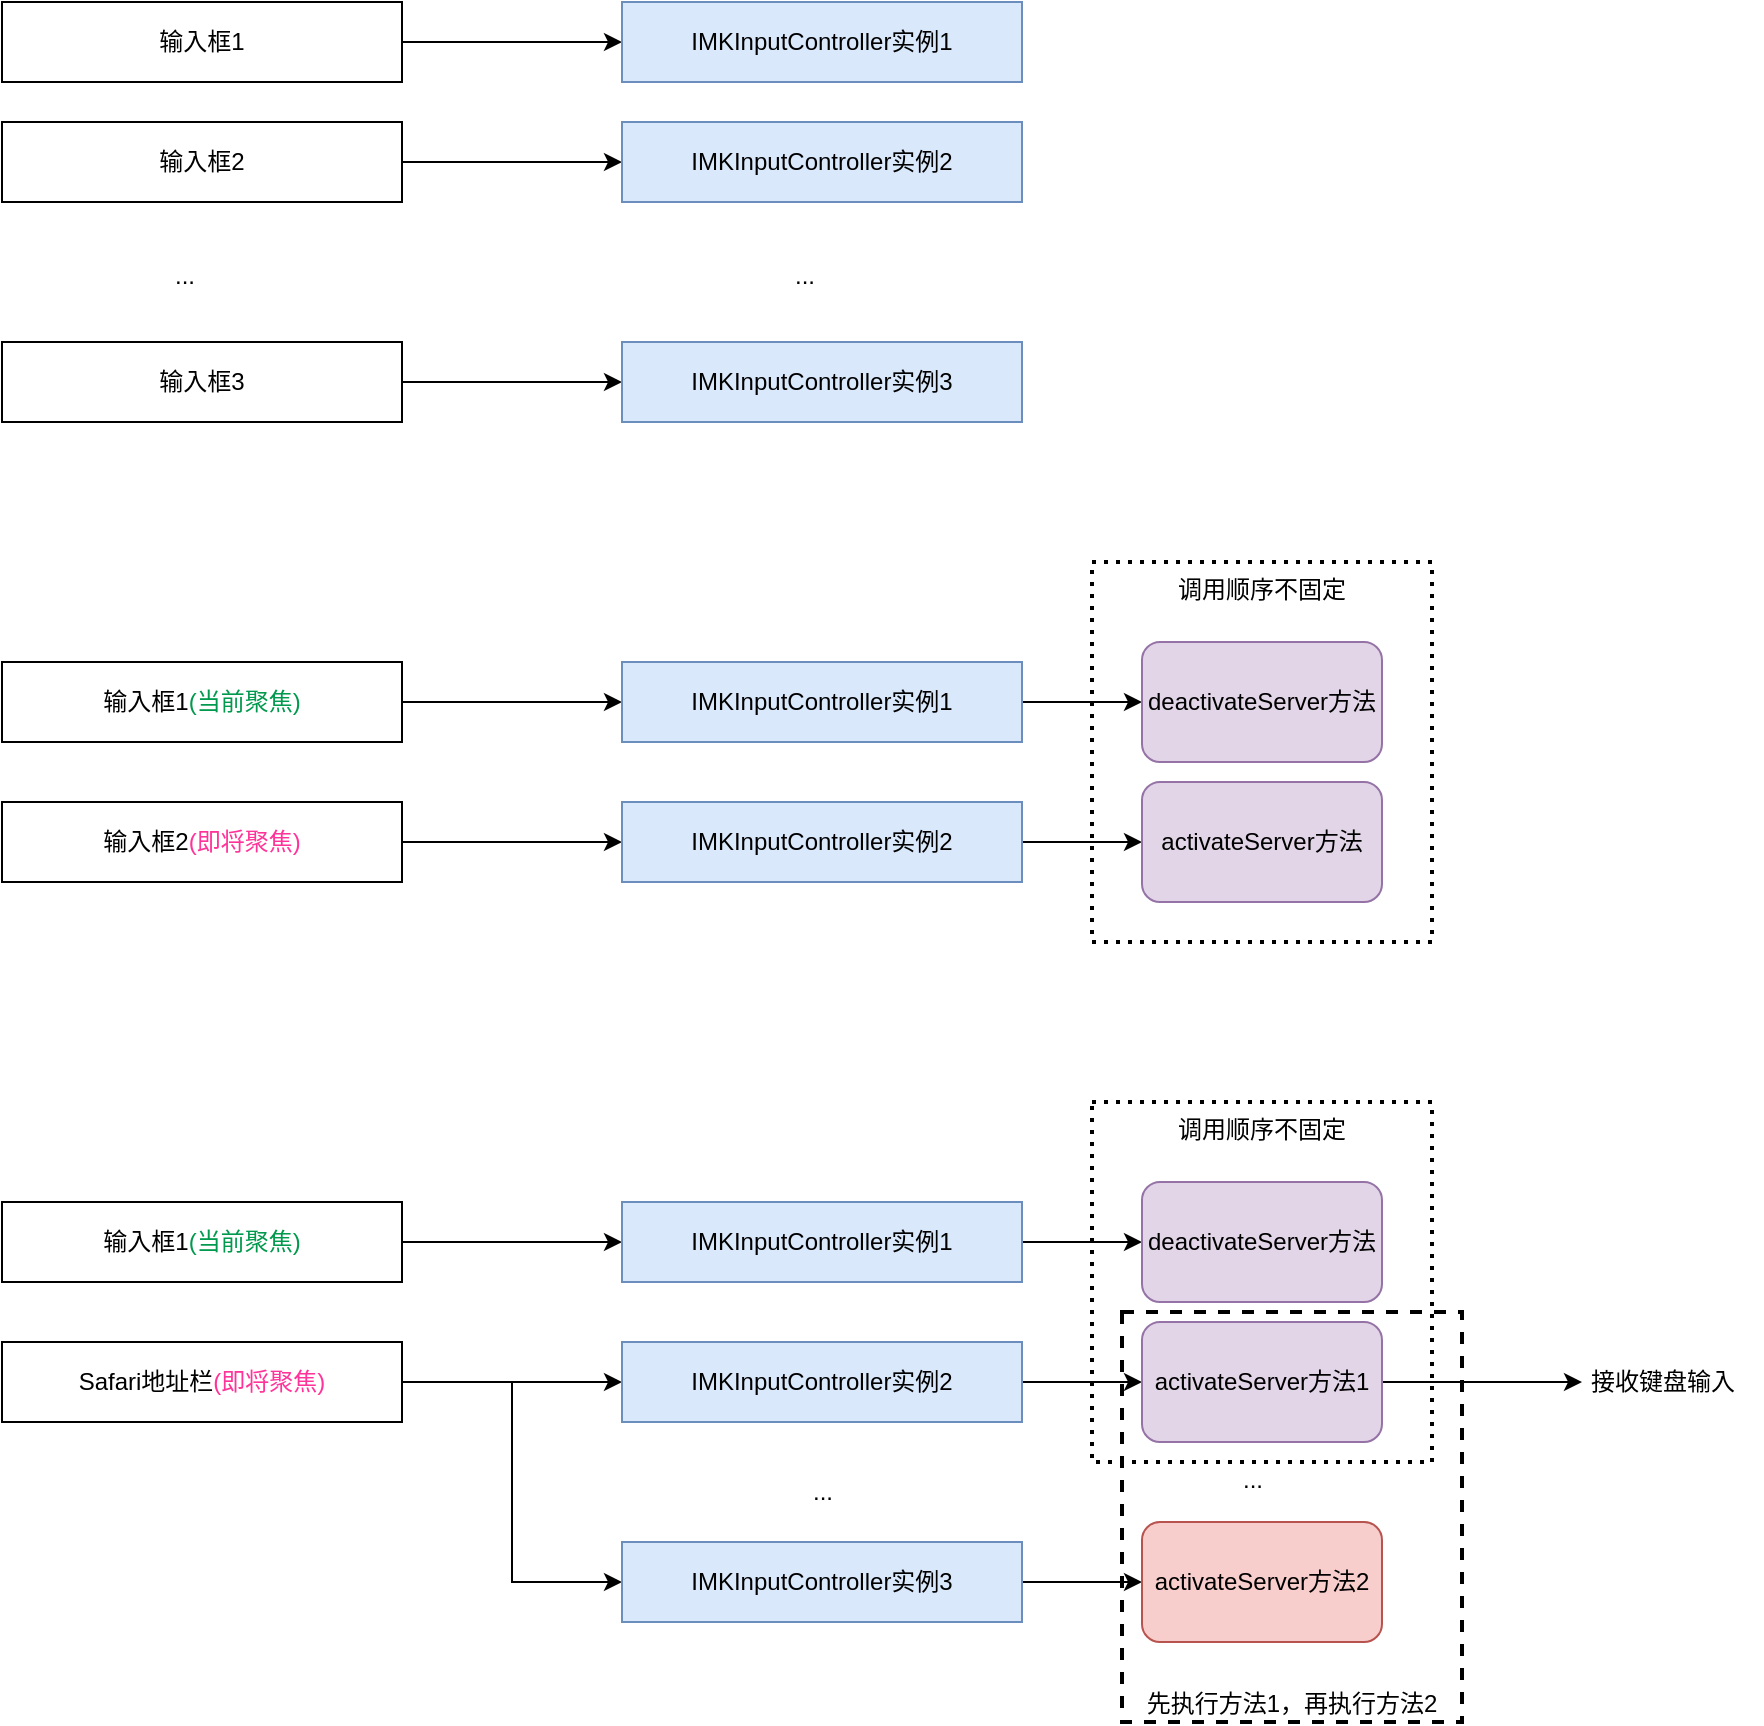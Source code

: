 <mxfile version="21.0.10" type="github">
  <diagram name="第 1 页" id="fQCR07YGNDjq7KdJFbwK">
    <mxGraphModel dx="2074" dy="1085" grid="1" gridSize="10" guides="1" tooltips="1" connect="1" arrows="1" fold="1" page="1" pageScale="1" pageWidth="2339" pageHeight="3300" math="0" shadow="0">
      <root>
        <mxCell id="0" />
        <mxCell id="1" parent="0" />
        <mxCell id="tjW-KprRPgz_tqJ3C2mB-52" value="先执行方法1，再执行方法2" style="rounded=0;whiteSpace=wrap;html=1;verticalAlign=bottom;dashed=1;fillColor=none;strokeWidth=2;" vertex="1" parent="1">
          <mxGeometry x="1040" y="805" width="170" height="205" as="geometry" />
        </mxCell>
        <mxCell id="tjW-KprRPgz_tqJ3C2mB-32" value="调用顺序不固定" style="rounded=0;whiteSpace=wrap;html=1;verticalAlign=top;dashed=1;dashPattern=1 2;strokeWidth=2;" vertex="1" parent="1">
          <mxGeometry x="1025" y="430" width="170" height="190" as="geometry" />
        </mxCell>
        <mxCell id="tjW-KprRPgz_tqJ3C2mB-14" style="edgeStyle=orthogonalEdgeStyle;rounded=0;orthogonalLoop=1;jettySize=auto;html=1;exitX=1;exitY=0.5;exitDx=0;exitDy=0;entryX=0;entryY=0.5;entryDx=0;entryDy=0;" edge="1" parent="1" source="tjW-KprRPgz_tqJ3C2mB-1" target="tjW-KprRPgz_tqJ3C2mB-10">
          <mxGeometry relative="1" as="geometry" />
        </mxCell>
        <mxCell id="tjW-KprRPgz_tqJ3C2mB-1" value="输入框1" style="rounded=0;whiteSpace=wrap;html=1;" vertex="1" parent="1">
          <mxGeometry x="480" y="150" width="200" height="40" as="geometry" />
        </mxCell>
        <mxCell id="tjW-KprRPgz_tqJ3C2mB-16" style="edgeStyle=orthogonalEdgeStyle;rounded=0;orthogonalLoop=1;jettySize=auto;html=1;exitX=1;exitY=0.5;exitDx=0;exitDy=0;" edge="1" parent="1" source="tjW-KprRPgz_tqJ3C2mB-6" target="tjW-KprRPgz_tqJ3C2mB-11">
          <mxGeometry relative="1" as="geometry" />
        </mxCell>
        <mxCell id="tjW-KprRPgz_tqJ3C2mB-6" value="输入框3" style="rounded=0;whiteSpace=wrap;html=1;" vertex="1" parent="1">
          <mxGeometry x="480" y="320" width="200" height="40" as="geometry" />
        </mxCell>
        <mxCell id="tjW-KprRPgz_tqJ3C2mB-15" style="edgeStyle=orthogonalEdgeStyle;rounded=0;orthogonalLoop=1;jettySize=auto;html=1;exitX=1;exitY=0.5;exitDx=0;exitDy=0;" edge="1" parent="1" source="tjW-KprRPgz_tqJ3C2mB-8" target="tjW-KprRPgz_tqJ3C2mB-12">
          <mxGeometry relative="1" as="geometry" />
        </mxCell>
        <mxCell id="tjW-KprRPgz_tqJ3C2mB-8" value="输入框2" style="rounded=0;whiteSpace=wrap;html=1;" vertex="1" parent="1">
          <mxGeometry x="480" y="210" width="200" height="40" as="geometry" />
        </mxCell>
        <mxCell id="tjW-KprRPgz_tqJ3C2mB-9" value="..." style="text;html=1;align=center;verticalAlign=middle;resizable=0;points=[];autosize=1;strokeColor=none;fillColor=none;" vertex="1" parent="1">
          <mxGeometry x="556" y="272" width="30" height="30" as="geometry" />
        </mxCell>
        <mxCell id="tjW-KprRPgz_tqJ3C2mB-10" value="IMKInputController实例1" style="rounded=0;whiteSpace=wrap;html=1;fillColor=#dae8fc;strokeColor=#6c8ebf;" vertex="1" parent="1">
          <mxGeometry x="790" y="150" width="200" height="40" as="geometry" />
        </mxCell>
        <mxCell id="tjW-KprRPgz_tqJ3C2mB-11" value="IMKInputController实例3" style="rounded=0;whiteSpace=wrap;html=1;fillColor=#dae8fc;strokeColor=#6c8ebf;" vertex="1" parent="1">
          <mxGeometry x="790" y="320" width="200" height="40" as="geometry" />
        </mxCell>
        <mxCell id="tjW-KprRPgz_tqJ3C2mB-12" value="IMKInputController实例2" style="rounded=0;whiteSpace=wrap;html=1;fillColor=#dae8fc;strokeColor=#6c8ebf;" vertex="1" parent="1">
          <mxGeometry x="790" y="210" width="200" height="40" as="geometry" />
        </mxCell>
        <mxCell id="tjW-KprRPgz_tqJ3C2mB-13" value="..." style="text;html=1;align=center;verticalAlign=middle;resizable=0;points=[];autosize=1;strokeColor=none;fillColor=none;" vertex="1" parent="1">
          <mxGeometry x="866" y="272" width="30" height="30" as="geometry" />
        </mxCell>
        <mxCell id="tjW-KprRPgz_tqJ3C2mB-17" style="edgeStyle=orthogonalEdgeStyle;rounded=0;orthogonalLoop=1;jettySize=auto;html=1;exitX=1;exitY=0.5;exitDx=0;exitDy=0;entryX=0;entryY=0.5;entryDx=0;entryDy=0;" edge="1" parent="1" source="tjW-KprRPgz_tqJ3C2mB-18" target="tjW-KprRPgz_tqJ3C2mB-24">
          <mxGeometry relative="1" as="geometry" />
        </mxCell>
        <mxCell id="tjW-KprRPgz_tqJ3C2mB-18" value="输入框1&lt;font color=&quot;#00994d&quot;&gt;(当前聚焦)&lt;/font&gt;" style="rounded=0;whiteSpace=wrap;html=1;" vertex="1" parent="1">
          <mxGeometry x="480" y="480" width="200" height="40" as="geometry" />
        </mxCell>
        <mxCell id="tjW-KprRPgz_tqJ3C2mB-21" style="edgeStyle=orthogonalEdgeStyle;rounded=0;orthogonalLoop=1;jettySize=auto;html=1;exitX=1;exitY=0.5;exitDx=0;exitDy=0;" edge="1" parent="1" source="tjW-KprRPgz_tqJ3C2mB-22" target="tjW-KprRPgz_tqJ3C2mB-26">
          <mxGeometry relative="1" as="geometry" />
        </mxCell>
        <mxCell id="tjW-KprRPgz_tqJ3C2mB-22" value="输入框2&lt;font color=&quot;#ff3399&quot;&gt;(即将聚焦)&lt;/font&gt;" style="rounded=0;whiteSpace=wrap;html=1;" vertex="1" parent="1">
          <mxGeometry x="480" y="550" width="200" height="40" as="geometry" />
        </mxCell>
        <mxCell id="tjW-KprRPgz_tqJ3C2mB-29" style="edgeStyle=orthogonalEdgeStyle;rounded=0;orthogonalLoop=1;jettySize=auto;html=1;exitX=1;exitY=0.5;exitDx=0;exitDy=0;" edge="1" parent="1" source="tjW-KprRPgz_tqJ3C2mB-24" target="tjW-KprRPgz_tqJ3C2mB-28">
          <mxGeometry relative="1" as="geometry" />
        </mxCell>
        <mxCell id="tjW-KprRPgz_tqJ3C2mB-24" value="IMKInputController实例1" style="rounded=0;whiteSpace=wrap;html=1;fillColor=#dae8fc;strokeColor=#6c8ebf;" vertex="1" parent="1">
          <mxGeometry x="790" y="480" width="200" height="40" as="geometry" />
        </mxCell>
        <mxCell id="tjW-KprRPgz_tqJ3C2mB-31" style="edgeStyle=orthogonalEdgeStyle;rounded=0;orthogonalLoop=1;jettySize=auto;html=1;exitX=1;exitY=0.5;exitDx=0;exitDy=0;" edge="1" parent="1" source="tjW-KprRPgz_tqJ3C2mB-26" target="tjW-KprRPgz_tqJ3C2mB-30">
          <mxGeometry relative="1" as="geometry" />
        </mxCell>
        <mxCell id="tjW-KprRPgz_tqJ3C2mB-26" value="IMKInputController实例2" style="rounded=0;whiteSpace=wrap;html=1;fillColor=#dae8fc;strokeColor=#6c8ebf;" vertex="1" parent="1">
          <mxGeometry x="790" y="550" width="200" height="40" as="geometry" />
        </mxCell>
        <mxCell id="tjW-KprRPgz_tqJ3C2mB-28" value="deactivateServer方法" style="rounded=1;whiteSpace=wrap;html=1;fillColor=#e1d5e7;strokeColor=#9673a6;" vertex="1" parent="1">
          <mxGeometry x="1050" y="470" width="120" height="60" as="geometry" />
        </mxCell>
        <mxCell id="tjW-KprRPgz_tqJ3C2mB-30" value="activateServer方法" style="rounded=1;whiteSpace=wrap;html=1;fillColor=#e1d5e7;strokeColor=#9673a6;" vertex="1" parent="1">
          <mxGeometry x="1050" y="540" width="120" height="60" as="geometry" />
        </mxCell>
        <mxCell id="tjW-KprRPgz_tqJ3C2mB-33" value="调用顺序不固定" style="rounded=0;whiteSpace=wrap;html=1;verticalAlign=top;dashed=1;dashPattern=1 2;fillColor=none;strokeWidth=2;" vertex="1" parent="1">
          <mxGeometry x="1025" y="700" width="170" height="180" as="geometry" />
        </mxCell>
        <mxCell id="tjW-KprRPgz_tqJ3C2mB-34" style="edgeStyle=orthogonalEdgeStyle;rounded=0;orthogonalLoop=1;jettySize=auto;html=1;exitX=1;exitY=0.5;exitDx=0;exitDy=0;entryX=0;entryY=0.5;entryDx=0;entryDy=0;" edge="1" parent="1" source="tjW-KprRPgz_tqJ3C2mB-35" target="tjW-KprRPgz_tqJ3C2mB-39">
          <mxGeometry relative="1" as="geometry" />
        </mxCell>
        <mxCell id="tjW-KprRPgz_tqJ3C2mB-35" value="输入框1&lt;font color=&quot;#00994d&quot;&gt;(当前聚焦)&lt;/font&gt;" style="rounded=0;whiteSpace=wrap;html=1;" vertex="1" parent="1">
          <mxGeometry x="480" y="750" width="200" height="40" as="geometry" />
        </mxCell>
        <mxCell id="tjW-KprRPgz_tqJ3C2mB-36" style="edgeStyle=orthogonalEdgeStyle;rounded=0;orthogonalLoop=1;jettySize=auto;html=1;exitX=1;exitY=0.5;exitDx=0;exitDy=0;" edge="1" parent="1" source="tjW-KprRPgz_tqJ3C2mB-37" target="tjW-KprRPgz_tqJ3C2mB-41">
          <mxGeometry relative="1" as="geometry" />
        </mxCell>
        <mxCell id="tjW-KprRPgz_tqJ3C2mB-49" style="edgeStyle=orthogonalEdgeStyle;rounded=0;orthogonalLoop=1;jettySize=auto;html=1;exitX=1;exitY=0.5;exitDx=0;exitDy=0;entryX=0;entryY=0.5;entryDx=0;entryDy=0;" edge="1" parent="1" source="tjW-KprRPgz_tqJ3C2mB-37" target="tjW-KprRPgz_tqJ3C2mB-45">
          <mxGeometry relative="1" as="geometry" />
        </mxCell>
        <mxCell id="tjW-KprRPgz_tqJ3C2mB-37" value="Safari地址栏&lt;font color=&quot;#ff3399&quot;&gt;(即将聚焦)&lt;/font&gt;" style="rounded=0;whiteSpace=wrap;html=1;" vertex="1" parent="1">
          <mxGeometry x="480" y="820" width="200" height="40" as="geometry" />
        </mxCell>
        <mxCell id="tjW-KprRPgz_tqJ3C2mB-38" style="edgeStyle=orthogonalEdgeStyle;rounded=0;orthogonalLoop=1;jettySize=auto;html=1;exitX=1;exitY=0.5;exitDx=0;exitDy=0;" edge="1" parent="1" source="tjW-KprRPgz_tqJ3C2mB-39" target="tjW-KprRPgz_tqJ3C2mB-42">
          <mxGeometry relative="1" as="geometry" />
        </mxCell>
        <mxCell id="tjW-KprRPgz_tqJ3C2mB-39" value="IMKInputController实例1" style="rounded=0;whiteSpace=wrap;html=1;fillColor=#dae8fc;strokeColor=#6c8ebf;" vertex="1" parent="1">
          <mxGeometry x="790" y="750" width="200" height="40" as="geometry" />
        </mxCell>
        <mxCell id="tjW-KprRPgz_tqJ3C2mB-40" style="edgeStyle=orthogonalEdgeStyle;rounded=0;orthogonalLoop=1;jettySize=auto;html=1;exitX=1;exitY=0.5;exitDx=0;exitDy=0;" edge="1" parent="1" source="tjW-KprRPgz_tqJ3C2mB-41" target="tjW-KprRPgz_tqJ3C2mB-43">
          <mxGeometry relative="1" as="geometry" />
        </mxCell>
        <mxCell id="tjW-KprRPgz_tqJ3C2mB-41" value="IMKInputController实例2" style="rounded=0;whiteSpace=wrap;html=1;fillColor=#dae8fc;strokeColor=#6c8ebf;" vertex="1" parent="1">
          <mxGeometry x="790" y="820" width="200" height="40" as="geometry" />
        </mxCell>
        <mxCell id="tjW-KprRPgz_tqJ3C2mB-42" value="deactivateServer方法" style="rounded=1;whiteSpace=wrap;html=1;fillColor=#e1d5e7;strokeColor=#9673a6;" vertex="1" parent="1">
          <mxGeometry x="1050" y="740" width="120" height="60" as="geometry" />
        </mxCell>
        <mxCell id="tjW-KprRPgz_tqJ3C2mB-50" style="edgeStyle=orthogonalEdgeStyle;rounded=0;orthogonalLoop=1;jettySize=auto;html=1;exitX=1;exitY=0.5;exitDx=0;exitDy=0;" edge="1" parent="1" source="tjW-KprRPgz_tqJ3C2mB-43">
          <mxGeometry relative="1" as="geometry">
            <mxPoint x="1270" y="840" as="targetPoint" />
          </mxGeometry>
        </mxCell>
        <mxCell id="tjW-KprRPgz_tqJ3C2mB-43" value="activateServer方法1" style="rounded=1;whiteSpace=wrap;html=1;fillColor=#e1d5e7;strokeColor=#9673a6;" vertex="1" parent="1">
          <mxGeometry x="1050" y="810" width="120" height="60" as="geometry" />
        </mxCell>
        <mxCell id="tjW-KprRPgz_tqJ3C2mB-44" style="edgeStyle=orthogonalEdgeStyle;rounded=0;orthogonalLoop=1;jettySize=auto;html=1;exitX=1;exitY=0.5;exitDx=0;exitDy=0;" edge="1" parent="1" source="tjW-KprRPgz_tqJ3C2mB-45" target="tjW-KprRPgz_tqJ3C2mB-46">
          <mxGeometry relative="1" as="geometry" />
        </mxCell>
        <mxCell id="tjW-KprRPgz_tqJ3C2mB-45" value="IMKInputController实例3" style="rounded=0;whiteSpace=wrap;html=1;fillColor=#dae8fc;strokeColor=#6c8ebf;" vertex="1" parent="1">
          <mxGeometry x="790" y="920" width="200" height="40" as="geometry" />
        </mxCell>
        <mxCell id="tjW-KprRPgz_tqJ3C2mB-46" value="activateServer方法2" style="rounded=1;whiteSpace=wrap;html=1;fillColor=#f8cecc;strokeColor=#b85450;" vertex="1" parent="1">
          <mxGeometry x="1050" y="910" width="120" height="60" as="geometry" />
        </mxCell>
        <mxCell id="tjW-KprRPgz_tqJ3C2mB-47" value="..." style="text;html=1;align=center;verticalAlign=middle;resizable=0;points=[];autosize=1;strokeColor=none;fillColor=none;" vertex="1" parent="1">
          <mxGeometry x="875" y="880" width="30" height="30" as="geometry" />
        </mxCell>
        <mxCell id="tjW-KprRPgz_tqJ3C2mB-48" value="..." style="text;html=1;align=center;verticalAlign=middle;resizable=0;points=[];autosize=1;strokeColor=none;fillColor=none;" vertex="1" parent="1">
          <mxGeometry x="1090" y="874" width="30" height="30" as="geometry" />
        </mxCell>
        <mxCell id="tjW-KprRPgz_tqJ3C2mB-51" value="接收键盘输入" style="text;html=1;align=center;verticalAlign=middle;resizable=0;points=[];autosize=1;strokeColor=none;fillColor=none;" vertex="1" parent="1">
          <mxGeometry x="1260" y="825" width="100" height="30" as="geometry" />
        </mxCell>
      </root>
    </mxGraphModel>
  </diagram>
</mxfile>

